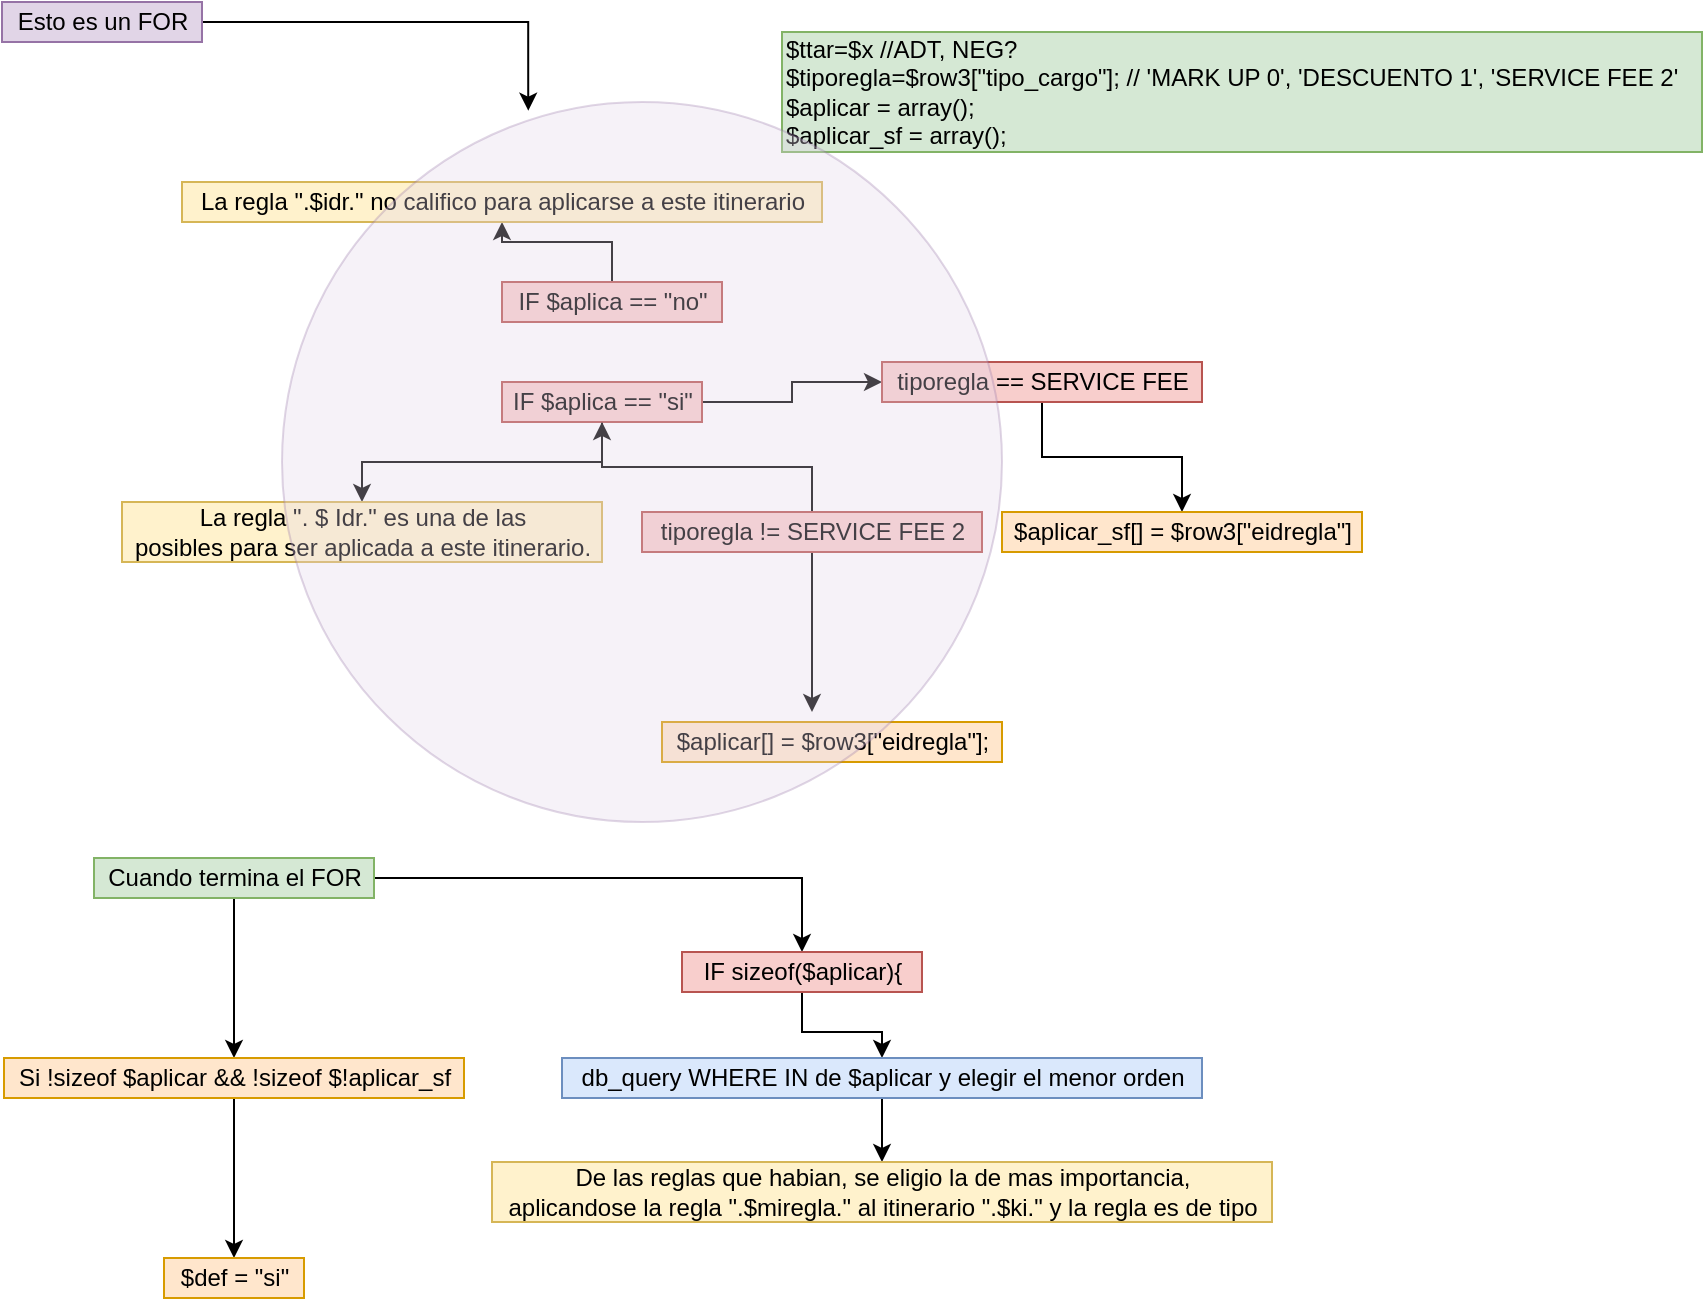 <mxfile version="13.1.6" type="github">
  <diagram id="sCNQfAvjFDcfT_C7OlGz" name="Page-1">
    <mxGraphModel dx="953" dy="1062" grid="1" gridSize="10" guides="1" tooltips="1" connect="1" arrows="1" fold="1" page="1" pageScale="1" pageWidth="827" pageHeight="1169" math="0" shadow="0">
      <root>
        <mxCell id="0" />
        <mxCell id="1" parent="0" />
        <mxCell id="i8g4CFV1DMbXo4orfTD8-3" value="" style="edgeStyle=orthogonalEdgeStyle;rounded=0;orthogonalLoop=1;jettySize=auto;html=1;" parent="1" source="i8g4CFV1DMbXo4orfTD8-1" target="i8g4CFV1DMbXo4orfTD8-2" edge="1">
          <mxGeometry relative="1" as="geometry" />
        </mxCell>
        <mxCell id="A54Wn-n3SiKQ8YFVsQl0-10" value="" style="edgeStyle=orthogonalEdgeStyle;rounded=0;orthogonalLoop=1;jettySize=auto;html=1;" parent="1" source="i8g4CFV1DMbXo4orfTD8-1" target="A54Wn-n3SiKQ8YFVsQl0-9" edge="1">
          <mxGeometry relative="1" as="geometry" />
        </mxCell>
        <mxCell id="i8g4CFV1DMbXo4orfTD8-1" value="&lt;font style=&quot;vertical-align: inherit&quot;&gt;&lt;font style=&quot;vertical-align: inherit&quot;&gt;IF $aplica == &quot;si&quot;&lt;br&gt;&lt;/font&gt;&lt;/font&gt;" style="text;html=1;align=center;verticalAlign=middle;resizable=0;points=[];autosize=1;fillColor=#f8cecc;strokeColor=#b85450;" parent="1" vertex="1">
          <mxGeometry x="300" y="280" width="100" height="20" as="geometry" />
        </mxCell>
        <mxCell id="A54Wn-n3SiKQ8YFVsQl0-12" value="" style="edgeStyle=orthogonalEdgeStyle;rounded=0;orthogonalLoop=1;jettySize=auto;html=1;" parent="1" source="A54Wn-n3SiKQ8YFVsQl0-9" target="A54Wn-n3SiKQ8YFVsQl0-11" edge="1">
          <mxGeometry relative="1" as="geometry" />
        </mxCell>
        <mxCell id="A54Wn-n3SiKQ8YFVsQl0-9" value="&lt;font style=&quot;vertical-align: inherit&quot;&gt;&lt;font style=&quot;vertical-align: inherit&quot;&gt;tiporegla == SERVICE FEE&lt;br&gt;&lt;/font&gt;&lt;/font&gt;" style="text;html=1;align=center;verticalAlign=middle;resizable=0;points=[];autosize=1;fillColor=#f8cecc;strokeColor=#b85450;" parent="1" vertex="1">
          <mxGeometry x="490" y="270" width="160" height="20" as="geometry" />
        </mxCell>
        <mxCell id="A54Wn-n3SiKQ8YFVsQl0-11" value="&lt;font style=&quot;vertical-align: inherit&quot;&gt;&lt;font style=&quot;vertical-align: inherit&quot;&gt;$aplicar_sf[] = $row3[&quot;eidregla&quot;]&lt;br&gt;&lt;/font&gt;&lt;/font&gt;" style="text;html=1;align=center;verticalAlign=middle;resizable=0;points=[];autosize=1;fillColor=#ffe6cc;strokeColor=#d79b00;" parent="1" vertex="1">
          <mxGeometry x="550" y="345" width="180" height="20" as="geometry" />
        </mxCell>
        <mxCell id="i8g4CFV1DMbXo4orfTD8-2" value="&lt;font style=&quot;vertical-align: inherit&quot;&gt;&lt;font style=&quot;vertical-align: inherit&quot;&gt;La regla &quot;. $ Idr.&quot; &lt;/font&gt;&lt;font style=&quot;vertical-align: inherit&quot;&gt;es una de las &lt;br&gt;posibles para ser aplicada a este itinerario.&lt;/font&gt;&lt;/font&gt;" style="text;html=1;align=center;verticalAlign=middle;resizable=0;points=[];autosize=1;fillColor=#fff2cc;strokeColor=#d6b656;" parent="1" vertex="1">
          <mxGeometry x="110" y="340" width="240" height="30" as="geometry" />
        </mxCell>
        <mxCell id="A54Wn-n3SiKQ8YFVsQl0-1" value="&lt;div&gt;$ttar=$x //ADT, NEG?&lt;/div&gt;&lt;div&gt;$tiporegla=$row3[&quot;tipo_cargo&quot;]; // &#39;MARK UP 0&#39;, &#39;DESCUENTO 1&#39;, &#39;SERVICE FEE 2&lt;span&gt;&#39;&lt;/span&gt;&lt;/div&gt;&lt;div&gt;&lt;span&gt;$aplicar = array();&lt;br&gt;$aplicar_sf = array();&lt;/span&gt;&lt;/div&gt;" style="text;html=1;align=left;verticalAlign=middle;resizable=0;points=[];autosize=1;fillColor=#d5e8d4;strokeColor=#82b366;" parent="1" vertex="1">
          <mxGeometry x="440" y="105" width="460" height="60" as="geometry" />
        </mxCell>
        <mxCell id="A54Wn-n3SiKQ8YFVsQl0-4" value="" style="edgeStyle=orthogonalEdgeStyle;rounded=0;orthogonalLoop=1;jettySize=auto;html=1;" parent="1" source="A54Wn-n3SiKQ8YFVsQl0-2" edge="1">
          <mxGeometry relative="1" as="geometry">
            <mxPoint x="455" y="445" as="targetPoint" />
          </mxGeometry>
        </mxCell>
        <mxCell id="A54Wn-n3SiKQ8YFVsQl0-8" value="" style="edgeStyle=orthogonalEdgeStyle;rounded=0;orthogonalLoop=1;jettySize=auto;html=1;" parent="1" source="A54Wn-n3SiKQ8YFVsQl0-2" target="i8g4CFV1DMbXo4orfTD8-1" edge="1">
          <mxGeometry relative="1" as="geometry">
            <mxPoint x="455" y="265" as="targetPoint" />
          </mxGeometry>
        </mxCell>
        <mxCell id="A54Wn-n3SiKQ8YFVsQl0-2" value="tiporegla != SERVICE FEE 2" style="text;html=1;align=center;verticalAlign=middle;resizable=0;points=[];autosize=1;fillColor=#f8cecc;strokeColor=#b85450;" parent="1" vertex="1">
          <mxGeometry x="370" y="345" width="170" height="20" as="geometry" />
        </mxCell>
        <mxCell id="A54Wn-n3SiKQ8YFVsQl0-6" value="$aplicar[] = $row3[&quot;eidregla&quot;];" style="text;html=1;align=center;verticalAlign=middle;resizable=0;points=[];autosize=1;fillColor=#ffe6cc;strokeColor=#d79b00;" parent="1" vertex="1">
          <mxGeometry x="380" y="450" width="170" height="20" as="geometry" />
        </mxCell>
        <mxCell id="A54Wn-n3SiKQ8YFVsQl0-15" value="" style="edgeStyle=orthogonalEdgeStyle;rounded=0;orthogonalLoop=1;jettySize=auto;html=1;" parent="1" source="A54Wn-n3SiKQ8YFVsQl0-13" target="A54Wn-n3SiKQ8YFVsQl0-14" edge="1">
          <mxGeometry relative="1" as="geometry" />
        </mxCell>
        <mxCell id="A54Wn-n3SiKQ8YFVsQl0-13" value="IF $aplica == &quot;no&quot;&lt;br&gt;" style="text;html=1;align=center;verticalAlign=middle;resizable=0;points=[];autosize=1;fillColor=#f8cecc;strokeColor=#b85450;" parent="1" vertex="1">
          <mxGeometry x="300" y="230" width="110" height="20" as="geometry" />
        </mxCell>
        <mxCell id="A54Wn-n3SiKQ8YFVsQl0-14" value="La regla &quot;.$idr.&quot; no califico para aplicarse a este itinerario" style="text;html=1;align=center;verticalAlign=middle;resizable=0;points=[];autosize=1;fillColor=#fff2cc;strokeColor=#d6b656;" parent="1" vertex="1">
          <mxGeometry x="140" y="180" width="320" height="20" as="geometry" />
        </mxCell>
        <mxCell id="RwOiJO54GyctnMx1H0Py-16" value="" style="edgeStyle=orthogonalEdgeStyle;rounded=0;orthogonalLoop=1;jettySize=auto;html=1;entryX=0.342;entryY=0.012;entryDx=0;entryDy=0;entryPerimeter=0;" parent="1" source="RwOiJO54GyctnMx1H0Py-1" target="RwOiJO54GyctnMx1H0Py-11" edge="1">
          <mxGeometry relative="1" as="geometry">
            <mxPoint x="230" y="100" as="targetPoint" />
          </mxGeometry>
        </mxCell>
        <mxCell id="RwOiJO54GyctnMx1H0Py-1" value="Esto es un FOR&lt;br&gt;" style="text;html=1;align=center;verticalAlign=middle;resizable=0;points=[];autosize=1;fillColor=#e1d5e7;strokeColor=#9673a6;" parent="1" vertex="1">
          <mxGeometry x="50" y="90" width="100" height="20" as="geometry" />
        </mxCell>
        <mxCell id="RwOiJO54GyctnMx1H0Py-4" value="" style="edgeStyle=orthogonalEdgeStyle;rounded=0;orthogonalLoop=1;jettySize=auto;html=1;" parent="1" source="RwOiJO54GyctnMx1H0Py-2" target="RwOiJO54GyctnMx1H0Py-3" edge="1">
          <mxGeometry relative="1" as="geometry" />
        </mxCell>
        <mxCell id="RwOiJO54GyctnMx1H0Py-19" value="" style="edgeStyle=orthogonalEdgeStyle;rounded=0;orthogonalLoop=1;jettySize=auto;html=1;" parent="1" source="RwOiJO54GyctnMx1H0Py-2" target="RwOiJO54GyctnMx1H0Py-18" edge="1">
          <mxGeometry relative="1" as="geometry" />
        </mxCell>
        <mxCell id="RwOiJO54GyctnMx1H0Py-2" value="Cuando termina el FOR&lt;br&gt;" style="text;html=1;align=center;verticalAlign=middle;resizable=0;points=[];autosize=1;fillColor=#d5e8d4;strokeColor=#82b366;" parent="1" vertex="1">
          <mxGeometry x="96" y="518" width="140" height="20" as="geometry" />
        </mxCell>
        <mxCell id="RwOiJO54GyctnMx1H0Py-21" value="" style="edgeStyle=orthogonalEdgeStyle;rounded=0;orthogonalLoop=1;jettySize=auto;html=1;" parent="1" source="RwOiJO54GyctnMx1H0Py-18" target="RwOiJO54GyctnMx1H0Py-20" edge="1">
          <mxGeometry relative="1" as="geometry" />
        </mxCell>
        <mxCell id="RwOiJO54GyctnMx1H0Py-18" value="IF sizeof($aplicar){" style="text;html=1;align=center;verticalAlign=middle;resizable=0;points=[];autosize=1;fillColor=#f8cecc;strokeColor=#b85450;" parent="1" vertex="1">
          <mxGeometry x="390" y="565" width="120" height="20" as="geometry" />
        </mxCell>
        <mxCell id="RwOiJO54GyctnMx1H0Py-23" value="" style="edgeStyle=orthogonalEdgeStyle;rounded=0;orthogonalLoop=1;jettySize=auto;html=1;" parent="1" source="RwOiJO54GyctnMx1H0Py-20" target="RwOiJO54GyctnMx1H0Py-22" edge="1">
          <mxGeometry relative="1" as="geometry" />
        </mxCell>
        <mxCell id="RwOiJO54GyctnMx1H0Py-20" value="db_query WHERE IN de $aplicar y elegir el menor orden" style="text;html=1;align=center;verticalAlign=middle;resizable=0;points=[];autosize=1;fillColor=#dae8fc;strokeColor=#6c8ebf;" parent="1" vertex="1">
          <mxGeometry x="330" y="618" width="320" height="20" as="geometry" />
        </mxCell>
        <mxCell id="RwOiJO54GyctnMx1H0Py-22" value="De las reglas que habian, se eligio la de mas importancia, &lt;br&gt;aplicandose la regla &quot;.$miregla.&quot; al itinerario &quot;.$ki.&quot; y la regla es de tipo" style="text;html=1;align=center;verticalAlign=middle;resizable=0;points=[];autosize=1;fillColor=#fff2cc;strokeColor=#d6b656;" parent="1" vertex="1">
          <mxGeometry x="295" y="670" width="390" height="30" as="geometry" />
        </mxCell>
        <mxCell id="RwOiJO54GyctnMx1H0Py-10" value="" style="edgeStyle=orthogonalEdgeStyle;rounded=0;orthogonalLoop=1;jettySize=auto;html=1;" parent="1" source="RwOiJO54GyctnMx1H0Py-3" target="RwOiJO54GyctnMx1H0Py-9" edge="1">
          <mxGeometry relative="1" as="geometry" />
        </mxCell>
        <mxCell id="RwOiJO54GyctnMx1H0Py-3" value="Si !sizeof $aplicar &amp;amp;&amp;amp; !sizeof $!aplicar_sf" style="text;html=1;align=center;verticalAlign=middle;resizable=0;points=[];autosize=1;fillColor=#ffe6cc;strokeColor=#d79b00;" parent="1" vertex="1">
          <mxGeometry x="51" y="618" width="230" height="20" as="geometry" />
        </mxCell>
        <mxCell id="RwOiJO54GyctnMx1H0Py-9" value="$def = &quot;si&quot;" style="text;html=1;align=center;verticalAlign=middle;resizable=0;points=[];autosize=1;fillColor=#ffe6cc;strokeColor=#d79b00;" parent="1" vertex="1">
          <mxGeometry x="131" y="718" width="70" height="20" as="geometry" />
        </mxCell>
        <mxCell id="RwOiJO54GyctnMx1H0Py-11" value="" style="ellipse;whiteSpace=wrap;html=1;aspect=fixed;opacity=30;fillColor=#e1d5e7;strokeColor=#9673a6;" parent="1" vertex="1">
          <mxGeometry x="190" y="140" width="360" height="360" as="geometry" />
        </mxCell>
      </root>
    </mxGraphModel>
  </diagram>
</mxfile>
